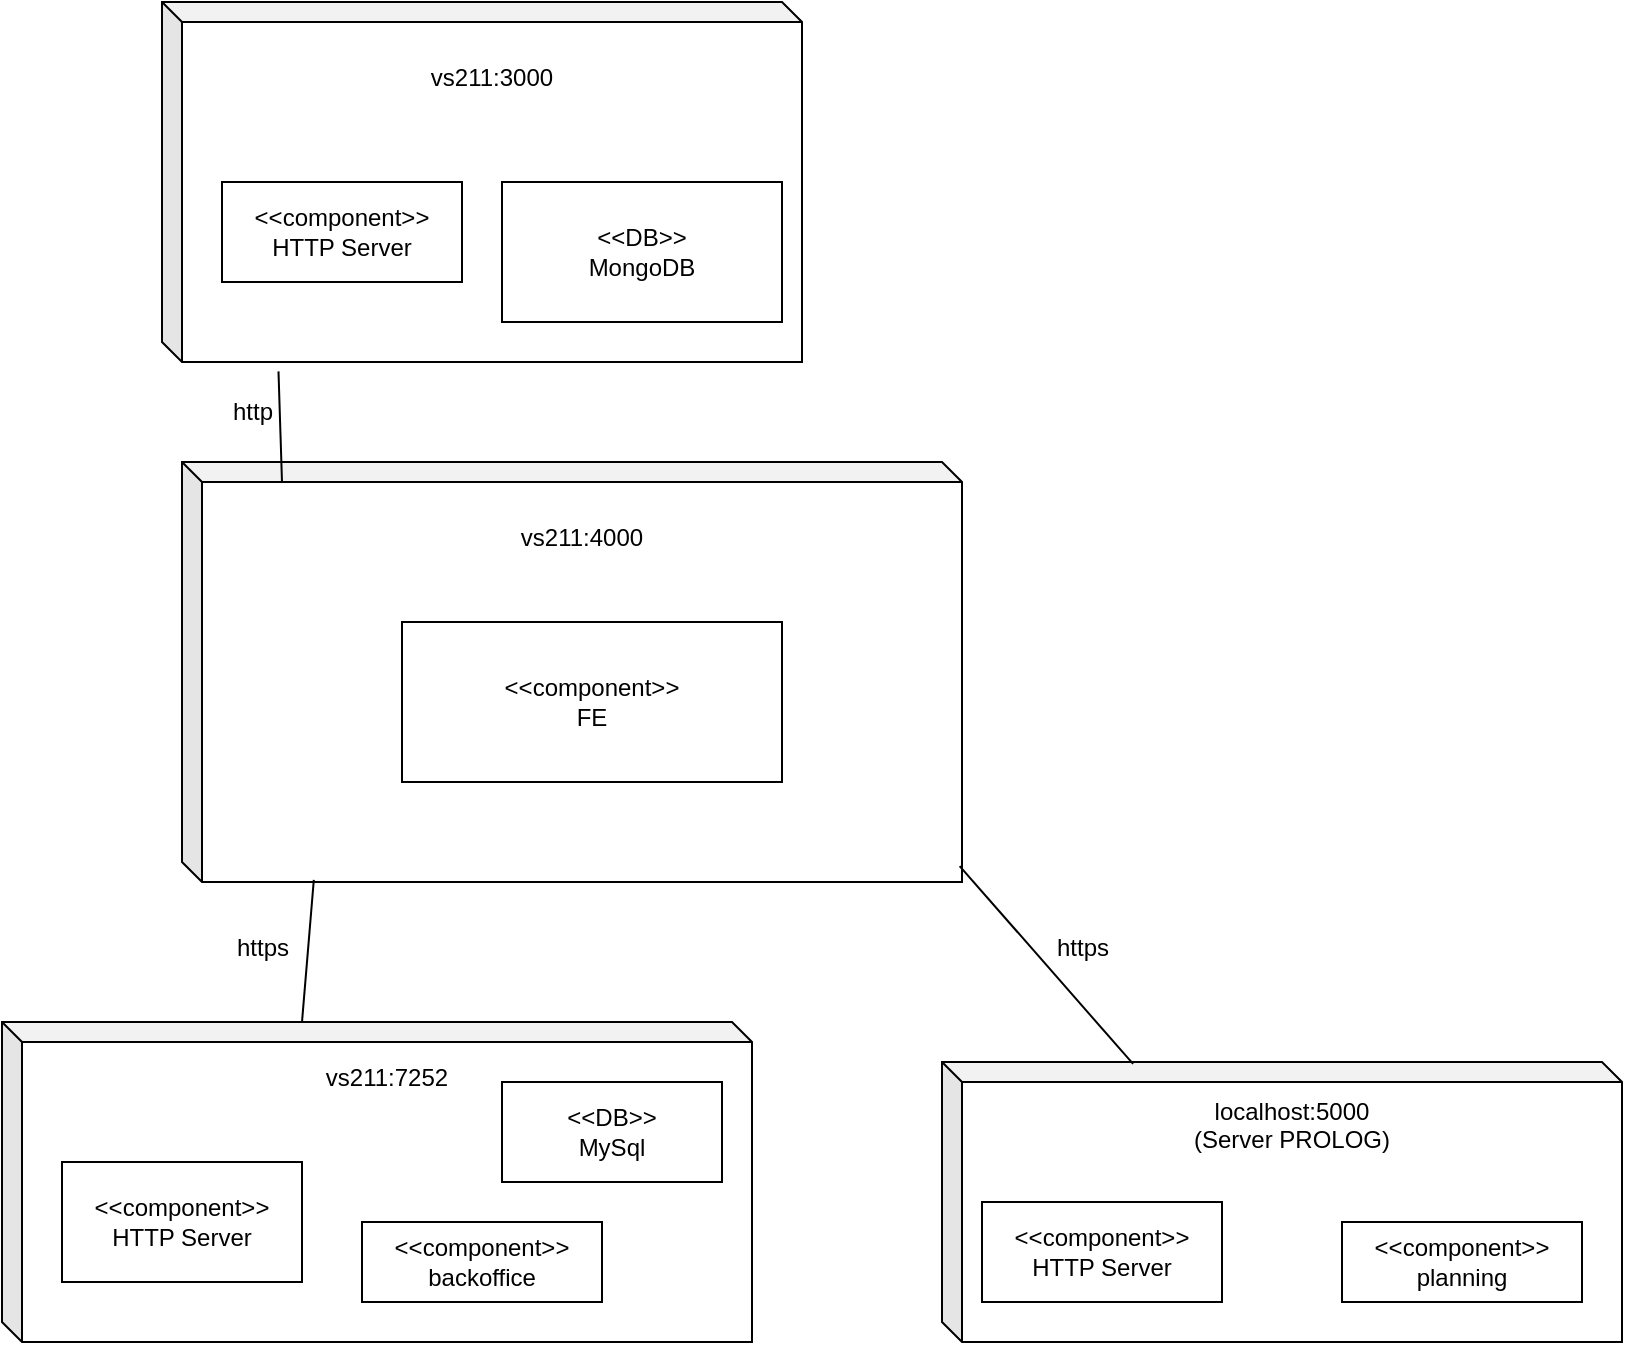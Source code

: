 <mxfile version="22.1.22" type="embed">
  <diagram id="NcZeb4xxJMoK9bmA6DHe" name="Page-1">
    <mxGraphModel dx="985" dy="739" grid="1" gridSize="10" guides="1" tooltips="1" connect="1" arrows="1" fold="1" page="1" pageScale="1" pageWidth="850" pageHeight="1100" math="0" shadow="0">
      <root>
        <mxCell id="0" />
        <mxCell id="1" parent="0" />
        <mxCell id="3" value="vs211:3000&lt;br&gt;&lt;br&gt;&lt;br&gt;&lt;br&gt;&lt;br&gt;&lt;br&gt;&lt;br&gt;&lt;br&gt;&lt;br&gt;" style="shape=cube;whiteSpace=wrap;html=1;boundedLbl=1;backgroundOutline=1;darkOpacity=0.05;darkOpacity2=0.1;size=10;" parent="1" vertex="1">
          <mxGeometry x="130" y="140" width="320" height="180" as="geometry" />
        </mxCell>
        <mxCell id="4" value="vs211:4000&lt;br&gt;&lt;br&gt;&lt;br&gt;&lt;br&gt;&lt;br&gt;&lt;br&gt;&lt;br&gt;&lt;br&gt;&lt;br&gt;&lt;br&gt;&lt;br&gt;" style="shape=cube;whiteSpace=wrap;html=1;boundedLbl=1;backgroundOutline=1;darkOpacity=0.05;darkOpacity2=0.1;size=10;" parent="1" vertex="1">
          <mxGeometry x="140" y="370" width="390" height="210" as="geometry" />
        </mxCell>
        <mxCell id="5" value="vs211:7252&lt;br&gt;&lt;br&gt;&lt;br&gt;&lt;br&gt;&lt;br&gt;&lt;br&gt;&lt;br&gt;&lt;br&gt;&lt;br&gt;" style="shape=cube;whiteSpace=wrap;html=1;boundedLbl=1;backgroundOutline=1;darkOpacity=0.05;darkOpacity2=0.1;size=10;" parent="1" vertex="1">
          <mxGeometry x="50" y="650" width="375" height="160" as="geometry" />
        </mxCell>
        <mxCell id="6" value="&amp;lt;&amp;lt;DB&amp;gt;&amp;gt;&lt;br&gt;MySql" style="rounded=0;whiteSpace=wrap;html=1;" parent="1" vertex="1">
          <mxGeometry x="300" y="680" width="110" height="50" as="geometry" />
        </mxCell>
        <mxCell id="9" value="localhost:5000&lt;br&gt;(Server PROLOG)&lt;br&gt;&lt;br&gt;&lt;br&gt;&lt;br&gt;&lt;br&gt;&lt;br&gt;&lt;br&gt;" style="shape=cube;whiteSpace=wrap;html=1;boundedLbl=1;backgroundOutline=1;darkOpacity=0.05;darkOpacity2=0.1;size=10;" parent="1" vertex="1">
          <mxGeometry x="520" y="670" width="340" height="140" as="geometry" />
        </mxCell>
        <mxCell id="10" value="" style="endArrow=none;html=1;rounded=0;entryX=0.169;entryY=0.995;entryDx=0;entryDy=0;entryPerimeter=0;" parent="1" target="4" edge="1">
          <mxGeometry width="50" height="50" relative="1" as="geometry">
            <mxPoint x="200" y="650" as="sourcePoint" />
            <mxPoint x="250" y="600" as="targetPoint" />
          </mxGeometry>
        </mxCell>
        <mxCell id="11" value="https" style="text;html=1;align=center;verticalAlign=middle;resizable=0;points=[];autosize=1;strokeColor=none;fillColor=none;" parent="1" vertex="1">
          <mxGeometry x="155" y="598" width="50" height="30" as="geometry" />
        </mxCell>
        <mxCell id="13" value="" style="endArrow=none;html=1;rounded=0;entryX=0.182;entryY=1.026;entryDx=0;entryDy=0;entryPerimeter=0;" parent="1" target="3" edge="1">
          <mxGeometry width="50" height="50" relative="1" as="geometry">
            <mxPoint x="190" y="380" as="sourcePoint" />
            <mxPoint x="191" y="309" as="targetPoint" />
          </mxGeometry>
        </mxCell>
        <mxCell id="14" value="http" style="text;html=1;align=center;verticalAlign=middle;resizable=0;points=[];autosize=1;strokeColor=none;fillColor=none;" parent="1" vertex="1">
          <mxGeometry x="155" y="330" width="40" height="30" as="geometry" />
        </mxCell>
        <mxCell id="15" value="&amp;lt;&amp;lt;DB&amp;gt;&amp;gt;&lt;br style=&quot;border-color: var(--border-color);&quot;&gt;MongoDB" style="rounded=0;whiteSpace=wrap;html=1;" parent="1" vertex="1">
          <mxGeometry x="300" y="230" width="140" height="70" as="geometry" />
        </mxCell>
        <mxCell id="21" value="" style="endArrow=none;html=1;rounded=0;entryX=0.281;entryY=0.007;entryDx=0;entryDy=0;entryPerimeter=0;exitX=0.997;exitY=0.962;exitDx=0;exitDy=0;exitPerimeter=0;" parent="1" target="9" edge="1" source="4">
          <mxGeometry width="50" height="50" relative="1" as="geometry">
            <mxPoint x="520" y="643" as="sourcePoint" />
            <mxPoint x="615" y="638" as="targetPoint" />
          </mxGeometry>
        </mxCell>
        <mxCell id="8" value="&amp;lt;&amp;lt;component&amp;gt;&amp;gt;&lt;br&gt;FE" style="rounded=0;whiteSpace=wrap;html=1;" parent="1" vertex="1">
          <mxGeometry x="250" y="450" width="190" height="80" as="geometry" />
        </mxCell>
        <mxCell id="23" value="&amp;lt;&amp;lt;component&amp;gt;&amp;gt;&lt;br&gt;HTTP Server" style="rounded=0;whiteSpace=wrap;html=1;" vertex="1" parent="1">
          <mxGeometry x="80" y="720" width="120" height="60" as="geometry" />
        </mxCell>
        <mxCell id="24" value="https" style="text;html=1;align=center;verticalAlign=middle;resizable=0;points=[];autosize=1;strokeColor=none;fillColor=none;" vertex="1" parent="1">
          <mxGeometry x="565" y="598" width="50" height="30" as="geometry" />
        </mxCell>
        <mxCell id="25" value="&amp;lt;&amp;lt;component&amp;gt;&amp;gt;&lt;br&gt;HTTP Server" style="rounded=0;whiteSpace=wrap;html=1;" vertex="1" parent="1">
          <mxGeometry x="540" y="740" width="120" height="50" as="geometry" />
        </mxCell>
        <mxCell id="26" value="&amp;lt;&amp;lt;component&amp;gt;&amp;gt;&lt;br&gt;backoffice" style="rounded=0;whiteSpace=wrap;html=1;" vertex="1" parent="1">
          <mxGeometry x="230" y="750" width="120" height="40" as="geometry" />
        </mxCell>
        <mxCell id="27" value="&amp;lt;&amp;lt;component&amp;gt;&amp;gt;&lt;br&gt;planning" style="rounded=0;whiteSpace=wrap;html=1;" vertex="1" parent="1">
          <mxGeometry x="720" y="750" width="120" height="40" as="geometry" />
        </mxCell>
        <mxCell id="28" value="&amp;lt;&amp;lt;component&amp;gt;&amp;gt;&lt;br&gt;HTTP Server" style="rounded=0;whiteSpace=wrap;html=1;" vertex="1" parent="1">
          <mxGeometry x="160" y="230" width="120" height="50" as="geometry" />
        </mxCell>
      </root>
    </mxGraphModel>
  </diagram>
</mxfile>
